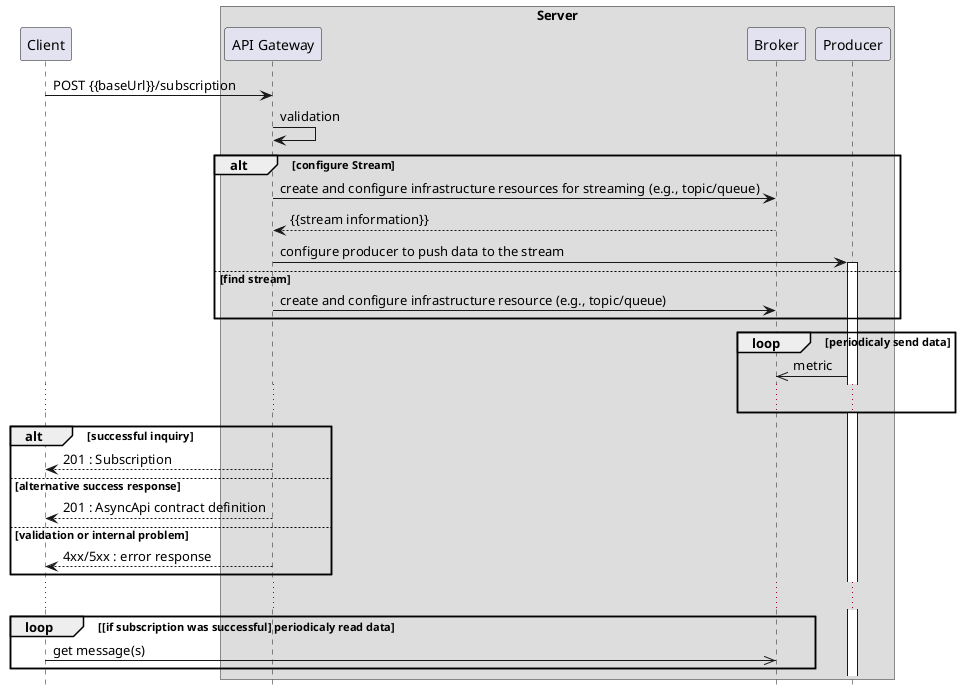 @startuml

' title Subscribe To a Topic and consume it

hide footbox

participant Client
box "Server" 
participant "API Gateway" as Server
participant Broker
participant Producer
end box

Client -> Server : POST {{baseUrl}}/subscription 

Server -> Server : validation
alt configure Stream
  Server -> Broker  : create and configure infrastructure resources for streaming (e.g., topic/queue)
  Server <-- Broker : {{stream information}}
  Server -> Producer: configure producer to push data to the stream 
  activate Producer


else find stream
  Server -> Broker  : create and configure infrastructure resource (e.g., topic/queue)
end 

loop periodicaly send data
  Producer ->> Broker : metric 
  ...
end

alt successful inquiry
    Client <-- Server : 201 : Subscription 
else alternative success response
    Client <-- Server : 201 : AsyncApi contract definition
else validation or internal problem
    Client <-- Server: 4xx/5xx : error response
end
...


loop [if subscription was successful] periodicaly read data
Client ->> Broker: get message(s)
end 
@enduml